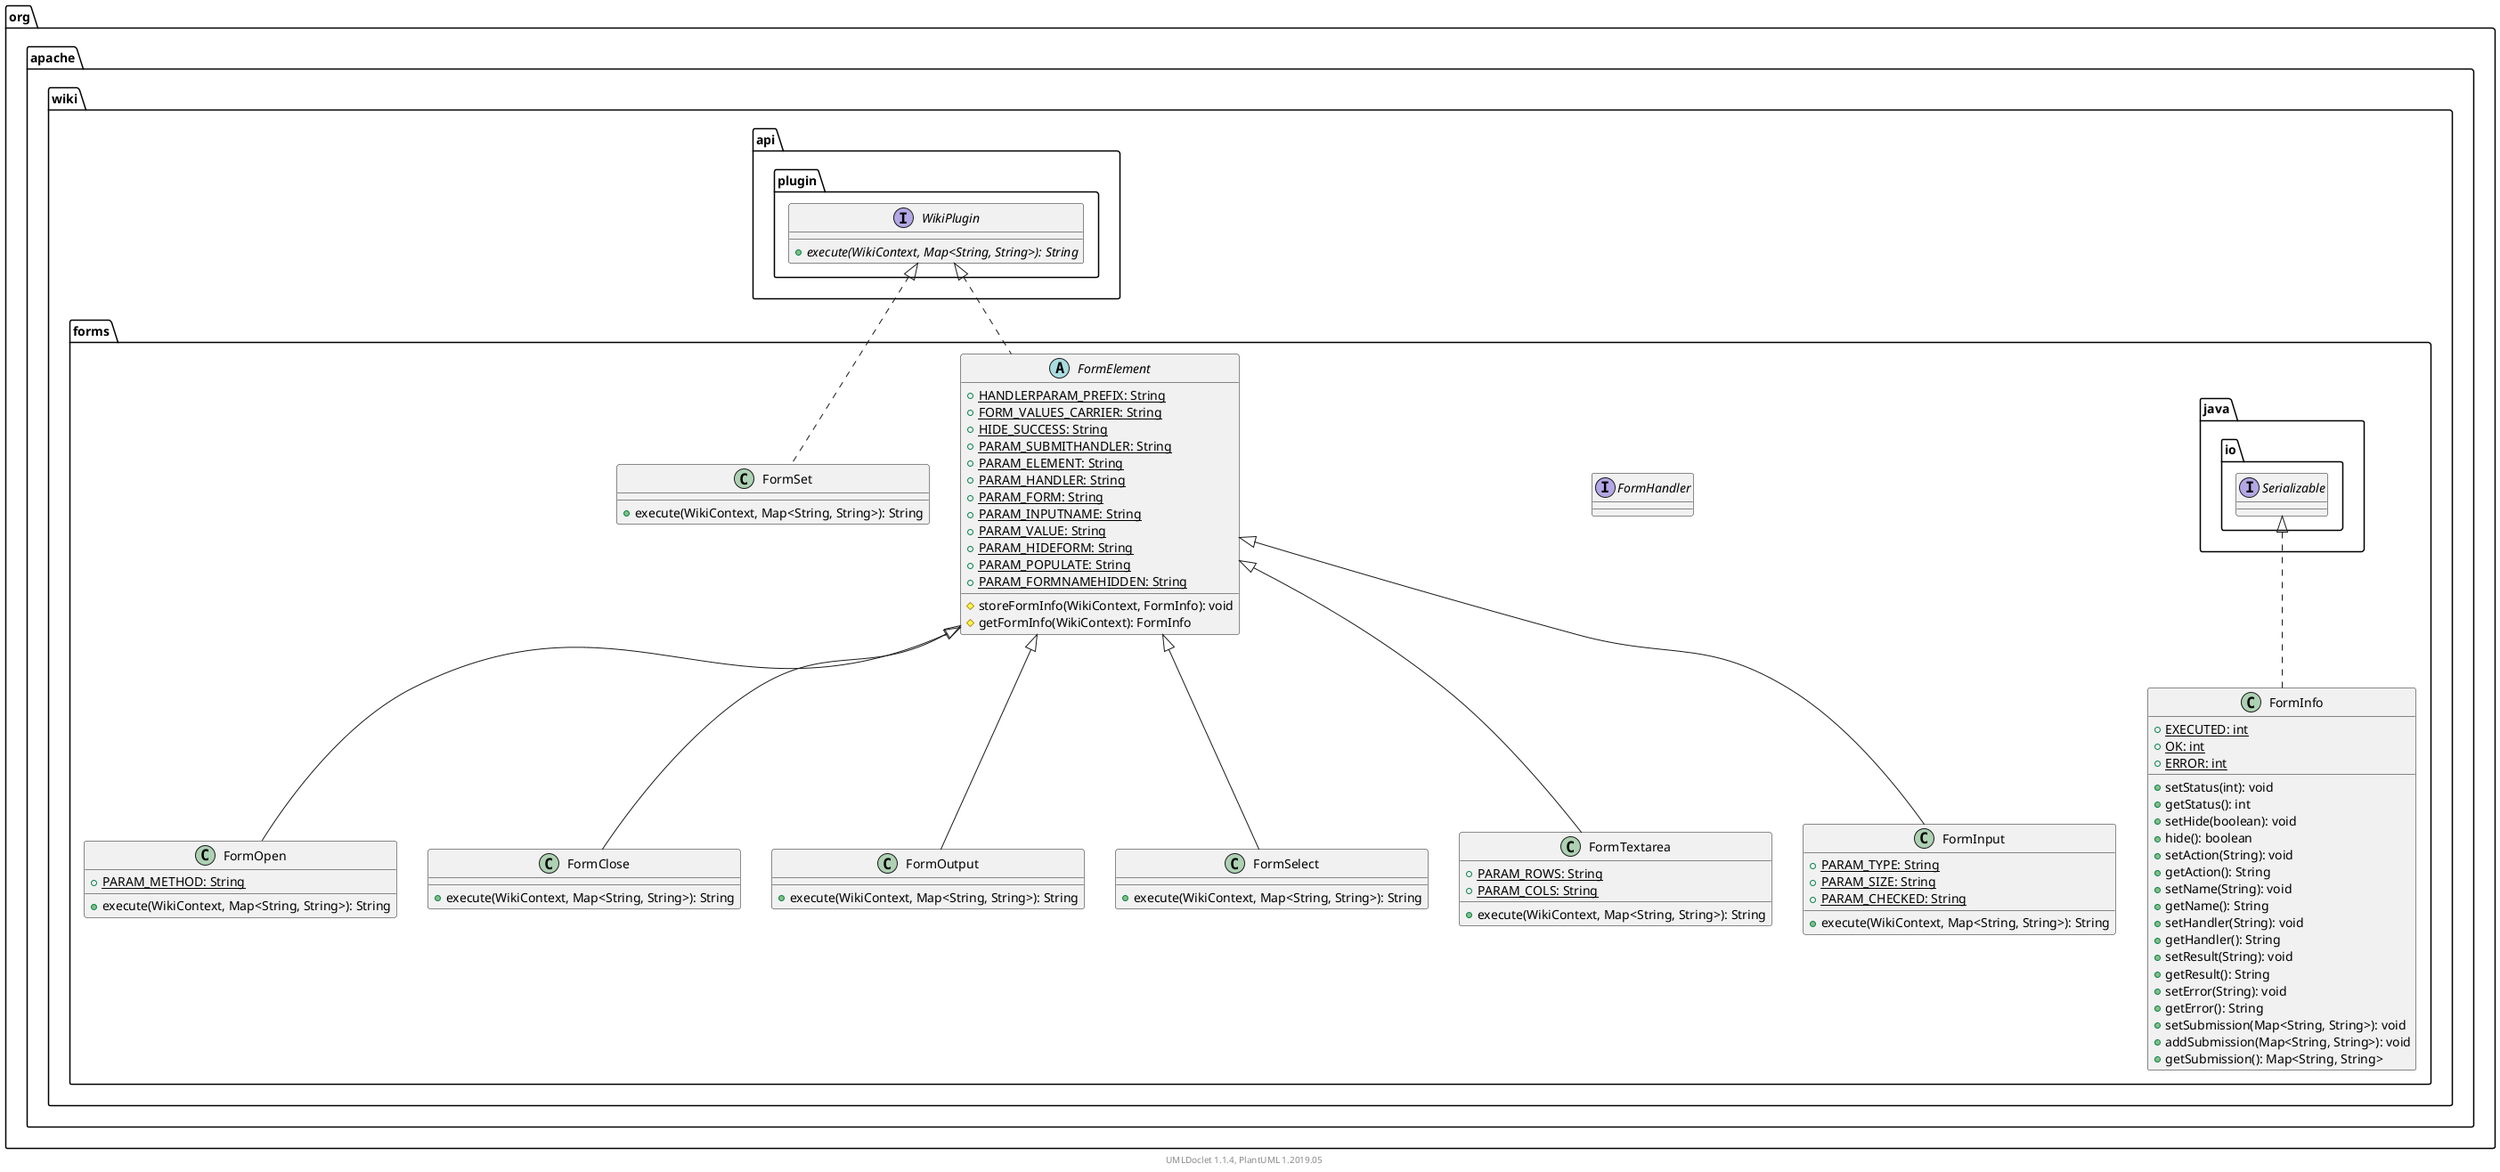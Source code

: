 @startuml

    namespace org.apache.wiki.forms {

        class FormOpen [[FormOpen.html]] {
            {static} +PARAM_METHOD: String
            +execute(WikiContext, Map<String, String>): String
        }

        class FormInfo [[FormInfo.html]] {
            {static} +EXECUTED: int
            {static} +OK: int
            {static} +ERROR: int
            +setStatus(int): void
            +getStatus(): int
            +setHide(boolean): void
            +hide(): boolean
            +setAction(String): void
            +getAction(): String
            +setName(String): void
            +getName(): String
            +setHandler(String): void
            +getHandler(): String
            +setResult(String): void
            +getResult(): String
            +setError(String): void
            +getError(): String
            +setSubmission(Map<String, String>): void
            +addSubmission(Map<String, String>): void
            +getSubmission(): Map<String, String>
        }

        class FormClose [[FormClose.html]] {
            +execute(WikiContext, Map<String, String>): String
        }

        interface FormHandler [[FormHandler.html]] {
        }

        class FormOutput [[FormOutput.html]] {
            +execute(WikiContext, Map<String, String>): String
        }

        abstract class FormElement [[FormElement.html]] {
            {static} +HANDLERPARAM_PREFIX: String
            {static} +FORM_VALUES_CARRIER: String
            {static} +HIDE_SUCCESS: String
            {static} +PARAM_SUBMITHANDLER: String
            {static} +PARAM_ELEMENT: String
            {static} +PARAM_HANDLER: String
            {static} +PARAM_FORM: String
            {static} +PARAM_INPUTNAME: String
            {static} +PARAM_VALUE: String
            {static} +PARAM_HIDEFORM: String
            {static} +PARAM_POPULATE: String
            {static} +PARAM_FORMNAMEHIDDEN: String
            #storeFormInfo(WikiContext, FormInfo): void
            #getFormInfo(WikiContext): FormInfo
        }

        class FormSelect [[FormSelect.html]] {
            +execute(WikiContext, Map<String, String>): String
        }

        class FormTextarea [[FormTextarea.html]] {
            {static} +PARAM_ROWS: String
            {static} +PARAM_COLS: String
            +execute(WikiContext, Map<String, String>): String
        }

        class FormSet [[FormSet.html]] {
            +execute(WikiContext, Map<String, String>): String
        }

        class FormInput [[FormInput.html]] {
            {static} +PARAM_TYPE: String
            {static} +PARAM_SIZE: String
            {static} +PARAM_CHECKED: String
            +execute(WikiContext, Map<String, String>): String
        }

        FormElement <|-- FormOpen

        interface java.io.Serializable
        java.io.Serializable <|.. FormInfo

        FormElement <|-- FormClose

        FormElement <|-- FormOutput

        interface org.apache.wiki.api.plugin.WikiPlugin {
            {abstract} +execute(WikiContext, Map<String, String>): String
        }
        org.apache.wiki.api.plugin.WikiPlugin <|.. FormElement

        FormElement <|-- FormSelect

        FormElement <|-- FormTextarea

        org.apache.wiki.api.plugin.WikiPlugin <|.. FormSet

        FormElement <|-- FormInput

    }


    center footer UMLDoclet 1.1.4, PlantUML 1.2019.05
@enduml
